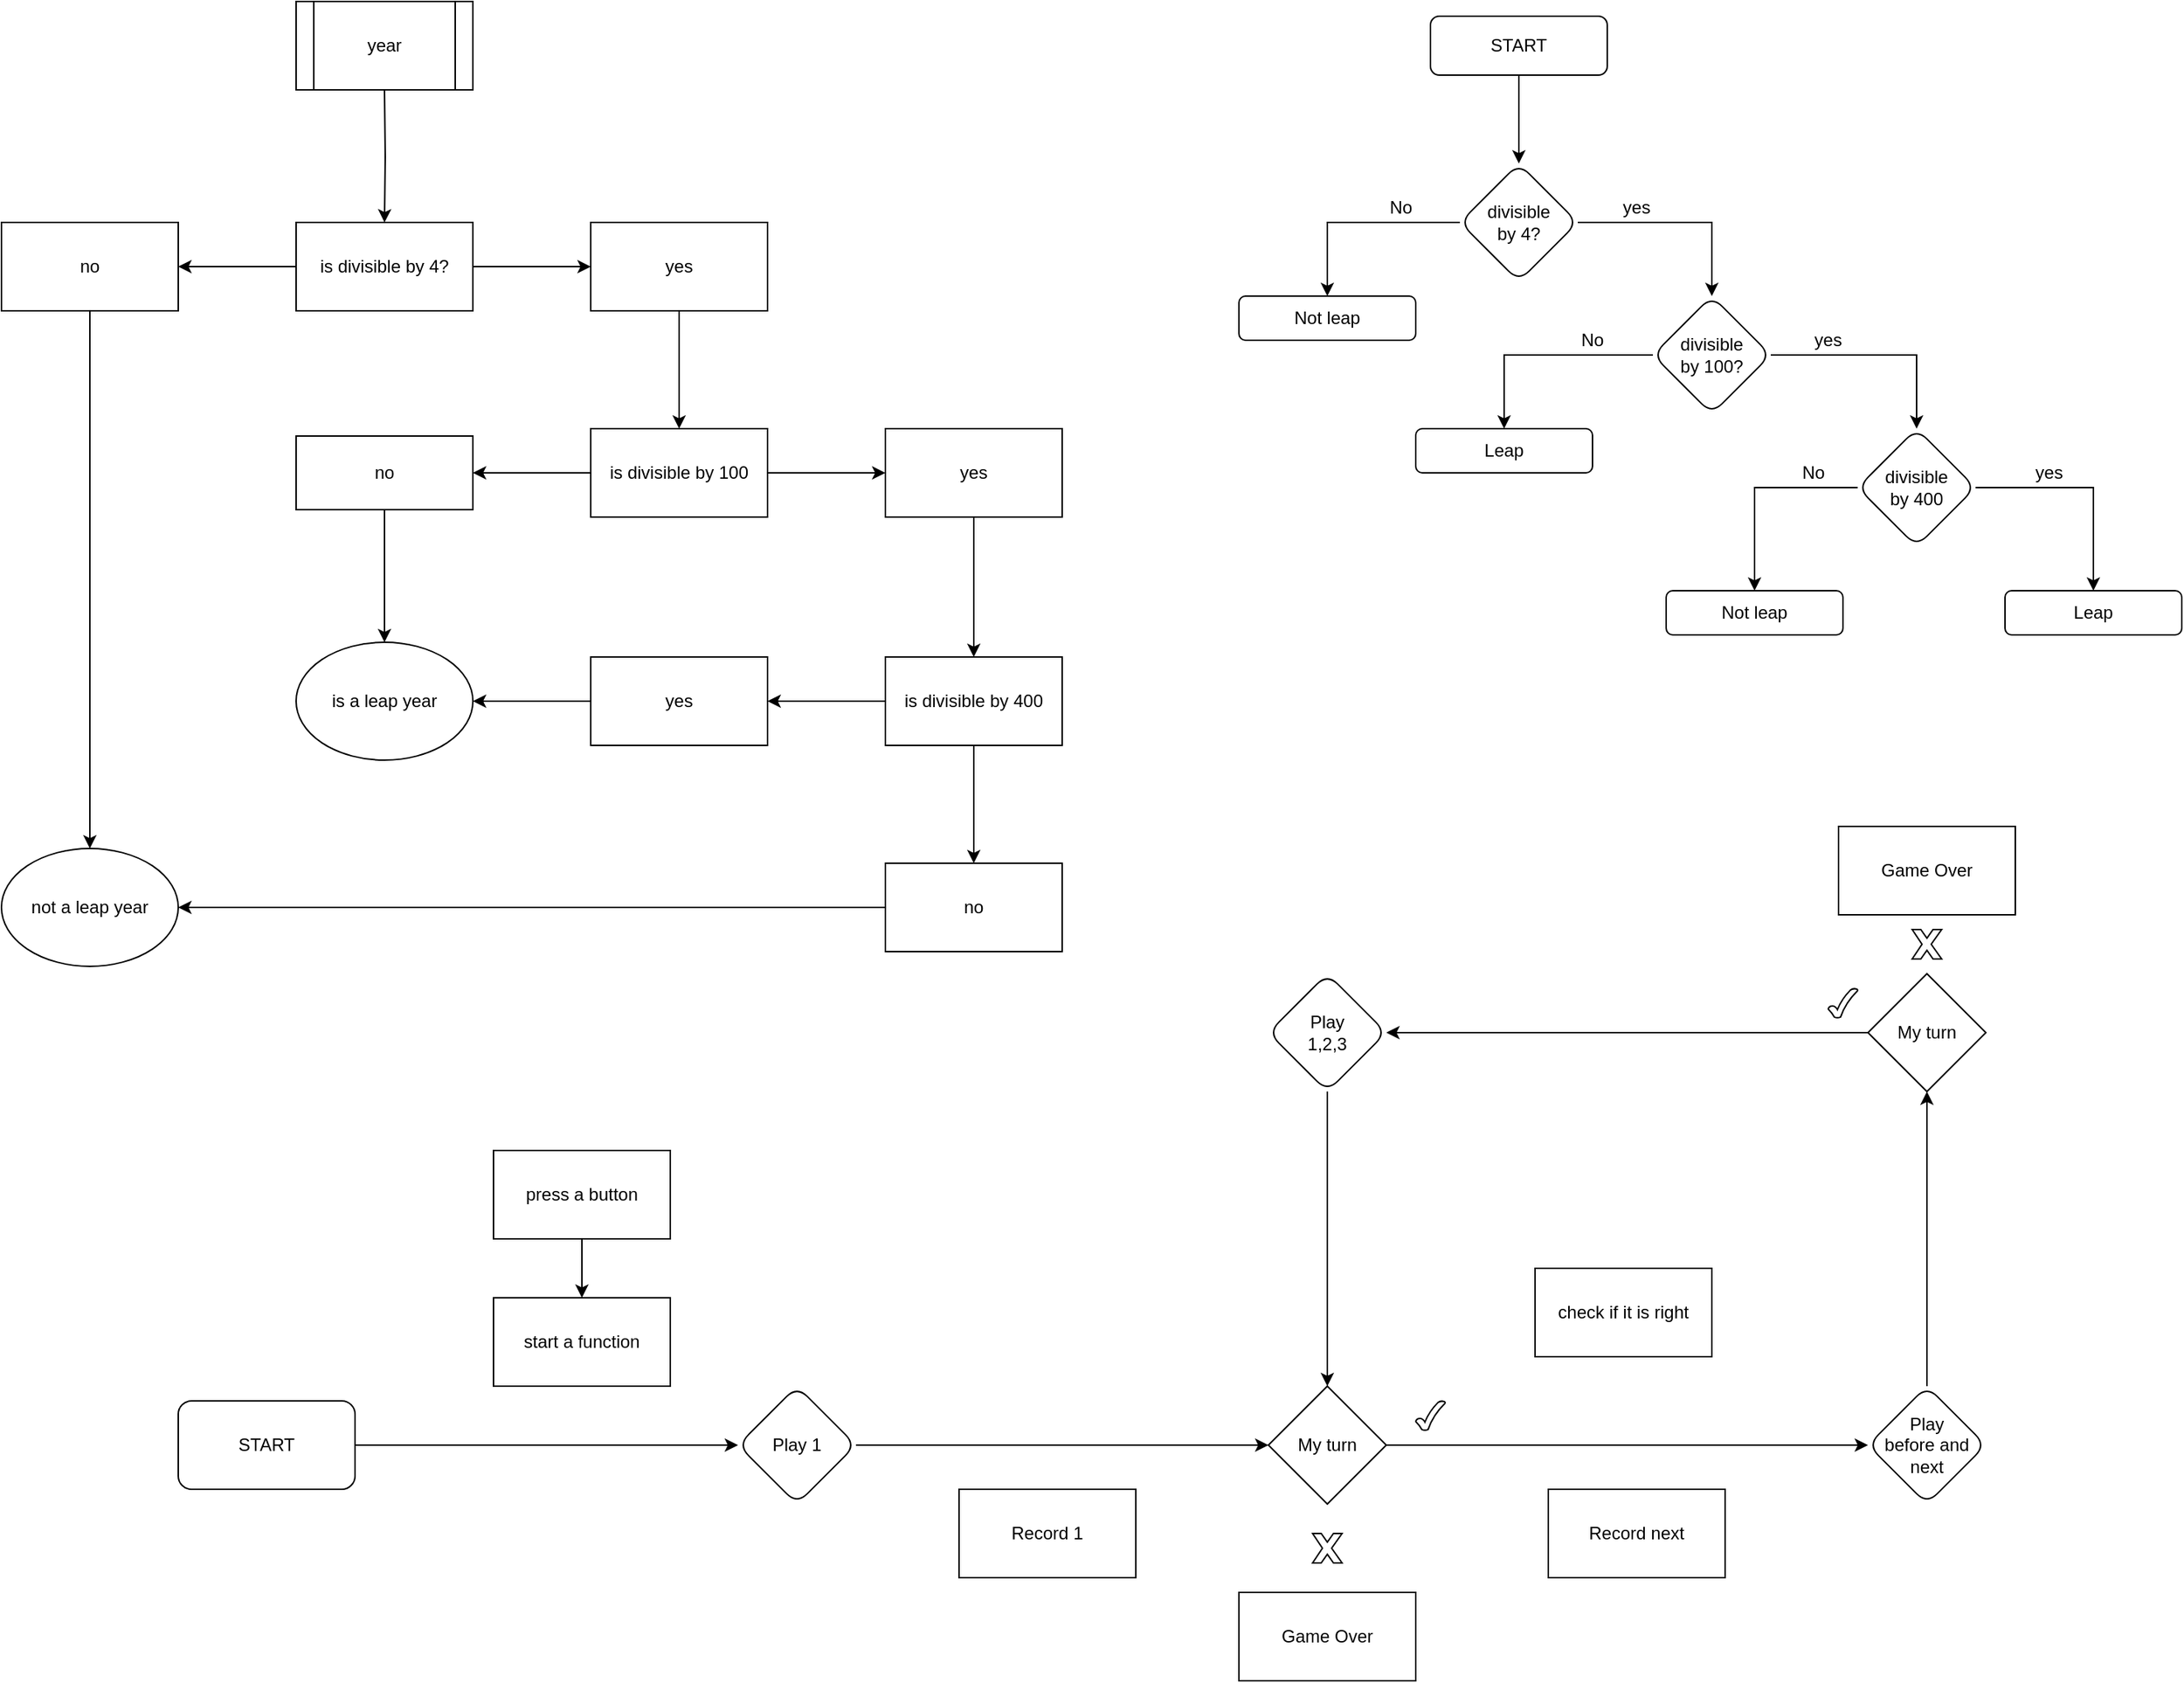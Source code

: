 <mxfile version="13.6.6" type="github">
  <diagram id="VAfjL4Ko3vqLrz3MWLIX" name="Page-1">
    <mxGraphModel dx="2062" dy="1123" grid="1" gridSize="10" guides="1" tooltips="1" connect="1" arrows="1" fold="1" page="1" pageScale="1" pageWidth="827" pageHeight="1169" math="0" shadow="0">
      <root>
        <mxCell id="0" />
        <mxCell id="1" parent="0" />
        <mxCell id="d7y4QSRxkWDRFG17XPN2-3" value="" style="edgeStyle=orthogonalEdgeStyle;rounded=0;orthogonalLoop=1;jettySize=auto;html=1;" parent="1" target="d7y4QSRxkWDRFG17XPN2-2" edge="1">
          <mxGeometry relative="1" as="geometry">
            <mxPoint x="340" y="210" as="sourcePoint" />
          </mxGeometry>
        </mxCell>
        <mxCell id="d7y4QSRxkWDRFG17XPN2-5" value="" style="edgeStyle=orthogonalEdgeStyle;rounded=0;orthogonalLoop=1;jettySize=auto;html=1;" parent="1" source="d7y4QSRxkWDRFG17XPN2-2" target="d7y4QSRxkWDRFG17XPN2-4" edge="1">
          <mxGeometry relative="1" as="geometry" />
        </mxCell>
        <mxCell id="d7y4QSRxkWDRFG17XPN2-7" value="" style="edgeStyle=orthogonalEdgeStyle;rounded=0;orthogonalLoop=1;jettySize=auto;html=1;" parent="1" source="d7y4QSRxkWDRFG17XPN2-2" target="d7y4QSRxkWDRFG17XPN2-6" edge="1">
          <mxGeometry relative="1" as="geometry" />
        </mxCell>
        <mxCell id="d7y4QSRxkWDRFG17XPN2-2" value="is divisible by 4?" style="rounded=0;whiteSpace=wrap;html=1;" parent="1" vertex="1">
          <mxGeometry x="280" y="300" width="120" height="60" as="geometry" />
        </mxCell>
        <mxCell id="d7y4QSRxkWDRFG17XPN2-38" style="edgeStyle=orthogonalEdgeStyle;rounded=0;orthogonalLoop=1;jettySize=auto;html=1;exitX=0.5;exitY=1;exitDx=0;exitDy=0;entryX=0.5;entryY=0;entryDx=0;entryDy=0;" parent="1" source="d7y4QSRxkWDRFG17XPN2-4" target="d7y4QSRxkWDRFG17XPN2-36" edge="1">
          <mxGeometry relative="1" as="geometry" />
        </mxCell>
        <mxCell id="d7y4QSRxkWDRFG17XPN2-4" value="no&lt;br&gt;" style="whiteSpace=wrap;html=1;rounded=0;" parent="1" vertex="1">
          <mxGeometry x="80" y="300" width="120" height="60" as="geometry" />
        </mxCell>
        <mxCell id="d7y4QSRxkWDRFG17XPN2-11" value="" style="edgeStyle=orthogonalEdgeStyle;rounded=0;orthogonalLoop=1;jettySize=auto;html=1;" parent="1" source="d7y4QSRxkWDRFG17XPN2-6" target="d7y4QSRxkWDRFG17XPN2-10" edge="1">
          <mxGeometry relative="1" as="geometry" />
        </mxCell>
        <mxCell id="d7y4QSRxkWDRFG17XPN2-6" value="yes" style="rounded=0;whiteSpace=wrap;html=1;" parent="1" vertex="1">
          <mxGeometry x="480" y="300" width="120" height="60" as="geometry" />
        </mxCell>
        <mxCell id="d7y4QSRxkWDRFG17XPN2-13" value="" style="edgeStyle=orthogonalEdgeStyle;rounded=0;orthogonalLoop=1;jettySize=auto;html=1;" parent="1" source="d7y4QSRxkWDRFG17XPN2-10" target="d7y4QSRxkWDRFG17XPN2-12" edge="1">
          <mxGeometry relative="1" as="geometry" />
        </mxCell>
        <mxCell id="d7y4QSRxkWDRFG17XPN2-16" value="" style="edgeStyle=orthogonalEdgeStyle;rounded=0;orthogonalLoop=1;jettySize=auto;html=1;" parent="1" source="d7y4QSRxkWDRFG17XPN2-10" target="d7y4QSRxkWDRFG17XPN2-15" edge="1">
          <mxGeometry relative="1" as="geometry" />
        </mxCell>
        <mxCell id="d7y4QSRxkWDRFG17XPN2-10" value="is divisible by 100" style="whiteSpace=wrap;html=1;rounded=0;" parent="1" vertex="1">
          <mxGeometry x="480" y="440" width="120" height="60" as="geometry" />
        </mxCell>
        <mxCell id="d7y4QSRxkWDRFG17XPN2-27" style="edgeStyle=orthogonalEdgeStyle;rounded=0;orthogonalLoop=1;jettySize=auto;html=1;exitX=0.5;exitY=1;exitDx=0;exitDy=0;entryX=0.5;entryY=0;entryDx=0;entryDy=0;" parent="1" source="d7y4QSRxkWDRFG17XPN2-12" target="d7y4QSRxkWDRFG17XPN2-25" edge="1">
          <mxGeometry relative="1" as="geometry" />
        </mxCell>
        <mxCell id="d7y4QSRxkWDRFG17XPN2-12" value="yes" style="whiteSpace=wrap;html=1;rounded=0;" parent="1" vertex="1">
          <mxGeometry x="680" y="440" width="120" height="60" as="geometry" />
        </mxCell>
        <mxCell id="d7y4QSRxkWDRFG17XPN2-24" style="edgeStyle=orthogonalEdgeStyle;rounded=0;orthogonalLoop=1;jettySize=auto;html=1;exitX=0.5;exitY=1;exitDx=0;exitDy=0;" parent="1" source="d7y4QSRxkWDRFG17XPN2-15" target="d7y4QSRxkWDRFG17XPN2-20" edge="1">
          <mxGeometry relative="1" as="geometry" />
        </mxCell>
        <mxCell id="d7y4QSRxkWDRFG17XPN2-15" value="no" style="whiteSpace=wrap;html=1;rounded=0;" parent="1" vertex="1">
          <mxGeometry x="280" y="445" width="120" height="50" as="geometry" />
        </mxCell>
        <mxCell id="d7y4QSRxkWDRFG17XPN2-20" value="is a leap year" style="ellipse;whiteSpace=wrap;html=1;" parent="1" vertex="1">
          <mxGeometry x="280" y="585" width="120" height="80" as="geometry" />
        </mxCell>
        <mxCell id="d7y4QSRxkWDRFG17XPN2-31" value="" style="edgeStyle=orthogonalEdgeStyle;rounded=0;orthogonalLoop=1;jettySize=auto;html=1;" parent="1" source="d7y4QSRxkWDRFG17XPN2-25" target="d7y4QSRxkWDRFG17XPN2-30" edge="1">
          <mxGeometry relative="1" as="geometry" />
        </mxCell>
        <mxCell id="d7y4QSRxkWDRFG17XPN2-34" value="" style="edgeStyle=orthogonalEdgeStyle;rounded=0;orthogonalLoop=1;jettySize=auto;html=1;" parent="1" source="d7y4QSRxkWDRFG17XPN2-25" target="d7y4QSRxkWDRFG17XPN2-33" edge="1">
          <mxGeometry relative="1" as="geometry" />
        </mxCell>
        <mxCell id="d7y4QSRxkWDRFG17XPN2-25" value="is divisible by 400" style="whiteSpace=wrap;html=1;rounded=0;" parent="1" vertex="1">
          <mxGeometry x="680" y="595" width="120" height="60" as="geometry" />
        </mxCell>
        <mxCell id="d7y4QSRxkWDRFG17XPN2-32" value="" style="edgeStyle=orthogonalEdgeStyle;rounded=0;orthogonalLoop=1;jettySize=auto;html=1;" parent="1" source="d7y4QSRxkWDRFG17XPN2-30" target="d7y4QSRxkWDRFG17XPN2-20" edge="1">
          <mxGeometry relative="1" as="geometry" />
        </mxCell>
        <mxCell id="d7y4QSRxkWDRFG17XPN2-30" value="yes" style="whiteSpace=wrap;html=1;rounded=0;" parent="1" vertex="1">
          <mxGeometry x="480" y="595" width="120" height="60" as="geometry" />
        </mxCell>
        <mxCell id="d7y4QSRxkWDRFG17XPN2-37" style="edgeStyle=orthogonalEdgeStyle;rounded=0;orthogonalLoop=1;jettySize=auto;html=1;exitX=0;exitY=0.5;exitDx=0;exitDy=0;" parent="1" source="d7y4QSRxkWDRFG17XPN2-33" target="d7y4QSRxkWDRFG17XPN2-36" edge="1">
          <mxGeometry relative="1" as="geometry" />
        </mxCell>
        <mxCell id="d7y4QSRxkWDRFG17XPN2-33" value="no" style="whiteSpace=wrap;html=1;rounded=0;" parent="1" vertex="1">
          <mxGeometry x="680" y="735" width="120" height="60" as="geometry" />
        </mxCell>
        <mxCell id="d7y4QSRxkWDRFG17XPN2-36" value="not a leap year" style="ellipse;whiteSpace=wrap;html=1;" parent="1" vertex="1">
          <mxGeometry x="80" y="725" width="120" height="80" as="geometry" />
        </mxCell>
        <mxCell id="d7y4QSRxkWDRFG17XPN2-40" value="year" style="shape=process;whiteSpace=wrap;html=1;backgroundOutline=1;" parent="1" vertex="1">
          <mxGeometry x="280" y="150" width="120" height="60" as="geometry" />
        </mxCell>
        <mxCell id="d7y4QSRxkWDRFG17XPN2-45" value="" style="edgeStyle=orthogonalEdgeStyle;rounded=0;orthogonalLoop=1;jettySize=auto;html=1;" parent="1" source="d7y4QSRxkWDRFG17XPN2-41" target="d7y4QSRxkWDRFG17XPN2-44" edge="1">
          <mxGeometry relative="1" as="geometry" />
        </mxCell>
        <mxCell id="d7y4QSRxkWDRFG17XPN2-41" value="START" style="rounded=1;whiteSpace=wrap;html=1;" parent="1" vertex="1">
          <mxGeometry x="1050" y="160" width="120" height="40" as="geometry" />
        </mxCell>
        <mxCell id="d7y4QSRxkWDRFG17XPN2-47" value="" style="edgeStyle=orthogonalEdgeStyle;rounded=0;orthogonalLoop=1;jettySize=auto;html=1;" parent="1" source="d7y4QSRxkWDRFG17XPN2-44" target="d7y4QSRxkWDRFG17XPN2-46" edge="1">
          <mxGeometry relative="1" as="geometry" />
        </mxCell>
        <mxCell id="d7y4QSRxkWDRFG17XPN2-53" value="" style="edgeStyle=orthogonalEdgeStyle;rounded=0;orthogonalLoop=1;jettySize=auto;html=1;" parent="1" source="d7y4QSRxkWDRFG17XPN2-44" target="d7y4QSRxkWDRFG17XPN2-52" edge="1">
          <mxGeometry relative="1" as="geometry" />
        </mxCell>
        <mxCell id="d7y4QSRxkWDRFG17XPN2-44" value="divisible&lt;br&gt;by 4?" style="rhombus;whiteSpace=wrap;html=1;rounded=1;" parent="1" vertex="1">
          <mxGeometry x="1070" y="260" width="80" height="80" as="geometry" />
        </mxCell>
        <mxCell id="d7y4QSRxkWDRFG17XPN2-46" value="Not leap" style="whiteSpace=wrap;html=1;rounded=1;" parent="1" vertex="1">
          <mxGeometry x="920" y="350" width="120" height="30" as="geometry" />
        </mxCell>
        <mxCell id="d7y4QSRxkWDRFG17XPN2-48" value="No" style="text;html=1;strokeColor=none;fillColor=none;align=center;verticalAlign=middle;whiteSpace=wrap;rounded=0;" parent="1" vertex="1">
          <mxGeometry x="1010" y="280" width="40" height="20" as="geometry" />
        </mxCell>
        <mxCell id="d7y4QSRxkWDRFG17XPN2-49" value="yes" style="text;html=1;strokeColor=none;fillColor=none;align=center;verticalAlign=middle;whiteSpace=wrap;rounded=0;" parent="1" vertex="1">
          <mxGeometry x="1170" y="280" width="40" height="20" as="geometry" />
        </mxCell>
        <mxCell id="d7y4QSRxkWDRFG17XPN2-55" value="" style="edgeStyle=orthogonalEdgeStyle;rounded=0;orthogonalLoop=1;jettySize=auto;html=1;" parent="1" source="d7y4QSRxkWDRFG17XPN2-52" target="d7y4QSRxkWDRFG17XPN2-54" edge="1">
          <mxGeometry relative="1" as="geometry" />
        </mxCell>
        <mxCell id="d7y4QSRxkWDRFG17XPN2-57" value="" style="edgeStyle=orthogonalEdgeStyle;rounded=0;orthogonalLoop=1;jettySize=auto;html=1;" parent="1" source="d7y4QSRxkWDRFG17XPN2-52" target="d7y4QSRxkWDRFG17XPN2-56" edge="1">
          <mxGeometry relative="1" as="geometry" />
        </mxCell>
        <mxCell id="d7y4QSRxkWDRFG17XPN2-52" value="divisible&lt;br&gt;by 100?" style="rhombus;whiteSpace=wrap;html=1;rounded=1;" parent="1" vertex="1">
          <mxGeometry x="1201" y="350" width="80" height="80" as="geometry" />
        </mxCell>
        <mxCell id="d7y4QSRxkWDRFG17XPN2-54" value="Leap" style="whiteSpace=wrap;html=1;rounded=1;" parent="1" vertex="1">
          <mxGeometry x="1040" y="440" width="120" height="30" as="geometry" />
        </mxCell>
        <mxCell id="d7y4QSRxkWDRFG17XPN2-61" value="" style="edgeStyle=orthogonalEdgeStyle;rounded=0;orthogonalLoop=1;jettySize=auto;html=1;" parent="1" source="d7y4QSRxkWDRFG17XPN2-56" target="d7y4QSRxkWDRFG17XPN2-60" edge="1">
          <mxGeometry relative="1" as="geometry" />
        </mxCell>
        <mxCell id="d7y4QSRxkWDRFG17XPN2-64" value="" style="edgeStyle=orthogonalEdgeStyle;rounded=0;orthogonalLoop=1;jettySize=auto;html=1;" parent="1" source="d7y4QSRxkWDRFG17XPN2-56" target="d7y4QSRxkWDRFG17XPN2-62" edge="1">
          <mxGeometry relative="1" as="geometry" />
        </mxCell>
        <mxCell id="d7y4QSRxkWDRFG17XPN2-56" value="divisible&lt;br&gt;by 400" style="rhombus;whiteSpace=wrap;html=1;rounded=1;" parent="1" vertex="1">
          <mxGeometry x="1340" y="440" width="80" height="80" as="geometry" />
        </mxCell>
        <mxCell id="d7y4QSRxkWDRFG17XPN2-60" value="Not leap" style="whiteSpace=wrap;html=1;rounded=1;" parent="1" vertex="1">
          <mxGeometry x="1210" y="550" width="120" height="30" as="geometry" />
        </mxCell>
        <mxCell id="d7y4QSRxkWDRFG17XPN2-62" value="Leap" style="whiteSpace=wrap;html=1;rounded=1;" parent="1" vertex="1">
          <mxGeometry x="1440" y="550" width="120" height="30" as="geometry" />
        </mxCell>
        <mxCell id="d7y4QSRxkWDRFG17XPN2-66" value="No" style="text;html=1;strokeColor=none;fillColor=none;align=center;verticalAlign=middle;whiteSpace=wrap;rounded=0;" parent="1" vertex="1">
          <mxGeometry x="1140" y="370" width="40" height="20" as="geometry" />
        </mxCell>
        <mxCell id="d7y4QSRxkWDRFG17XPN2-67" value="yes" style="text;html=1;strokeColor=none;fillColor=none;align=center;verticalAlign=middle;whiteSpace=wrap;rounded=0;" parent="1" vertex="1">
          <mxGeometry x="1300" y="370" width="40" height="20" as="geometry" />
        </mxCell>
        <mxCell id="d7y4QSRxkWDRFG17XPN2-68" value="No" style="text;html=1;strokeColor=none;fillColor=none;align=center;verticalAlign=middle;whiteSpace=wrap;rounded=0;" parent="1" vertex="1">
          <mxGeometry x="1290" y="460" width="40" height="20" as="geometry" />
        </mxCell>
        <mxCell id="d7y4QSRxkWDRFG17XPN2-69" value="yes" style="text;html=1;strokeColor=none;fillColor=none;align=center;verticalAlign=middle;whiteSpace=wrap;rounded=0;" parent="1" vertex="1">
          <mxGeometry x="1450" y="460" width="40" height="20" as="geometry" />
        </mxCell>
        <mxCell id="v7Ecka_JjZ2_cljq-57D-3" value="" style="edgeStyle=orthogonalEdgeStyle;rounded=0;orthogonalLoop=1;jettySize=auto;html=1;" edge="1" parent="1" source="v7Ecka_JjZ2_cljq-57D-1" target="v7Ecka_JjZ2_cljq-57D-2">
          <mxGeometry relative="1" as="geometry" />
        </mxCell>
        <mxCell id="v7Ecka_JjZ2_cljq-57D-1" value="START" style="rounded=1;whiteSpace=wrap;html=1;" vertex="1" parent="1">
          <mxGeometry x="200" y="1100" width="120" height="60" as="geometry" />
        </mxCell>
        <mxCell id="v7Ecka_JjZ2_cljq-57D-5" value="" style="edgeStyle=orthogonalEdgeStyle;rounded=0;orthogonalLoop=1;jettySize=auto;html=1;" edge="1" parent="1" source="v7Ecka_JjZ2_cljq-57D-8" target="v7Ecka_JjZ2_cljq-57D-4">
          <mxGeometry relative="1" as="geometry" />
        </mxCell>
        <mxCell id="v7Ecka_JjZ2_cljq-57D-2" value="Play 1" style="rhombus;whiteSpace=wrap;html=1;rounded=1;" vertex="1" parent="1">
          <mxGeometry x="580" y="1090" width="80" height="80" as="geometry" />
        </mxCell>
        <mxCell id="v7Ecka_JjZ2_cljq-57D-7" value="" style="edgeStyle=orthogonalEdgeStyle;rounded=0;orthogonalLoop=1;jettySize=auto;html=1;" edge="1" parent="1" source="v7Ecka_JjZ2_cljq-57D-10" target="v7Ecka_JjZ2_cljq-57D-6">
          <mxGeometry relative="1" as="geometry" />
        </mxCell>
        <mxCell id="v7Ecka_JjZ2_cljq-57D-4" value="Play &lt;br&gt;before&amp;nbsp;and next" style="rhombus;whiteSpace=wrap;html=1;rounded=1;" vertex="1" parent="1">
          <mxGeometry x="1347" y="1090" width="80" height="80" as="geometry" />
        </mxCell>
        <mxCell id="v7Ecka_JjZ2_cljq-57D-29" style="edgeStyle=orthogonalEdgeStyle;rounded=0;orthogonalLoop=1;jettySize=auto;html=1;exitX=0.5;exitY=1;exitDx=0;exitDy=0;entryX=0.5;entryY=0;entryDx=0;entryDy=0;" edge="1" parent="1" source="v7Ecka_JjZ2_cljq-57D-6" target="v7Ecka_JjZ2_cljq-57D-8">
          <mxGeometry relative="1" as="geometry" />
        </mxCell>
        <mxCell id="v7Ecka_JjZ2_cljq-57D-6" value="Play&lt;br&gt;1,2,3" style="rhombus;whiteSpace=wrap;html=1;rounded=1;" vertex="1" parent="1">
          <mxGeometry x="940" y="810" width="80" height="80" as="geometry" />
        </mxCell>
        <mxCell id="v7Ecka_JjZ2_cljq-57D-8" value="My turn" style="rhombus;whiteSpace=wrap;html=1;" vertex="1" parent="1">
          <mxGeometry x="940" y="1090" width="80" height="80" as="geometry" />
        </mxCell>
        <mxCell id="v7Ecka_JjZ2_cljq-57D-9" value="" style="edgeStyle=orthogonalEdgeStyle;rounded=0;orthogonalLoop=1;jettySize=auto;html=1;" edge="1" parent="1" source="v7Ecka_JjZ2_cljq-57D-2" target="v7Ecka_JjZ2_cljq-57D-8">
          <mxGeometry relative="1" as="geometry">
            <mxPoint x="1486" y="930" as="sourcePoint" />
            <mxPoint x="1606" y="1000" as="targetPoint" />
          </mxGeometry>
        </mxCell>
        <mxCell id="v7Ecka_JjZ2_cljq-57D-10" value="My turn" style="rhombus;whiteSpace=wrap;html=1;" vertex="1" parent="1">
          <mxGeometry x="1347" y="810" width="80" height="80" as="geometry" />
        </mxCell>
        <mxCell id="v7Ecka_JjZ2_cljq-57D-11" value="" style="edgeStyle=orthogonalEdgeStyle;rounded=0;orthogonalLoop=1;jettySize=auto;html=1;" edge="1" parent="1" source="v7Ecka_JjZ2_cljq-57D-4" target="v7Ecka_JjZ2_cljq-57D-10">
          <mxGeometry relative="1" as="geometry">
            <mxPoint x="1260" y="1000" as="sourcePoint" />
            <mxPoint x="2200" y="1110" as="targetPoint" />
          </mxGeometry>
        </mxCell>
        <mxCell id="v7Ecka_JjZ2_cljq-57D-12" value="Game Over" style="whiteSpace=wrap;html=1;" vertex="1" parent="1">
          <mxGeometry x="920" y="1230" width="120" height="60" as="geometry" />
        </mxCell>
        <mxCell id="v7Ecka_JjZ2_cljq-57D-15" value="" style="verticalLabelPosition=bottom;verticalAlign=top;html=1;shape=mxgraph.basic.x" vertex="1" parent="1">
          <mxGeometry x="970" y="1190" width="20" height="20" as="geometry" />
        </mxCell>
        <mxCell id="v7Ecka_JjZ2_cljq-57D-16" value="" style="verticalLabelPosition=bottom;verticalAlign=top;html=1;shape=mxgraph.basic.tick" vertex="1" parent="1">
          <mxGeometry x="1040" y="1100" width="20" height="20" as="geometry" />
        </mxCell>
        <mxCell id="v7Ecka_JjZ2_cljq-57D-22" value="" style="edgeStyle=orthogonalEdgeStyle;rounded=0;orthogonalLoop=1;jettySize=auto;html=1;" edge="1" parent="1" source="v7Ecka_JjZ2_cljq-57D-20" target="v7Ecka_JjZ2_cljq-57D-21">
          <mxGeometry relative="1" as="geometry" />
        </mxCell>
        <mxCell id="v7Ecka_JjZ2_cljq-57D-20" value="press a button" style="whiteSpace=wrap;html=1;" vertex="1" parent="1">
          <mxGeometry x="414" y="930" width="120" height="60" as="geometry" />
        </mxCell>
        <mxCell id="v7Ecka_JjZ2_cljq-57D-21" value="start a function" style="whiteSpace=wrap;html=1;" vertex="1" parent="1">
          <mxGeometry x="414" y="1030" width="120" height="60" as="geometry" />
        </mxCell>
        <mxCell id="v7Ecka_JjZ2_cljq-57D-24" value="Record 1" style="whiteSpace=wrap;html=1;" vertex="1" parent="1">
          <mxGeometry x="730" y="1160" width="120" height="60" as="geometry" />
        </mxCell>
        <mxCell id="v7Ecka_JjZ2_cljq-57D-27" value="check if it is right" style="whiteSpace=wrap;html=1;" vertex="1" parent="1">
          <mxGeometry x="1121" y="1010" width="120" height="60" as="geometry" />
        </mxCell>
        <mxCell id="v7Ecka_JjZ2_cljq-57D-28" value="Record next" style="whiteSpace=wrap;html=1;" vertex="1" parent="1">
          <mxGeometry x="1130" y="1160" width="120" height="60" as="geometry" />
        </mxCell>
        <mxCell id="v7Ecka_JjZ2_cljq-57D-32" style="edgeStyle=orthogonalEdgeStyle;rounded=0;orthogonalLoop=1;jettySize=auto;html=1;exitX=0.5;exitY=1;exitDx=0;exitDy=0;" edge="1" parent="1" source="v7Ecka_JjZ2_cljq-57D-24" target="v7Ecka_JjZ2_cljq-57D-24">
          <mxGeometry relative="1" as="geometry" />
        </mxCell>
        <mxCell id="v7Ecka_JjZ2_cljq-57D-37" value="" style="verticalLabelPosition=bottom;verticalAlign=top;html=1;shape=mxgraph.basic.x" vertex="1" parent="1">
          <mxGeometry x="1377" y="780" width="20" height="20" as="geometry" />
        </mxCell>
        <mxCell id="v7Ecka_JjZ2_cljq-57D-38" value="" style="verticalLabelPosition=bottom;verticalAlign=top;html=1;shape=mxgraph.basic.tick" vertex="1" parent="1">
          <mxGeometry x="1320" y="820" width="20" height="20" as="geometry" />
        </mxCell>
        <mxCell id="v7Ecka_JjZ2_cljq-57D-39" value="Game Over" style="whiteSpace=wrap;html=1;" vertex="1" parent="1">
          <mxGeometry x="1327" y="710" width="120" height="60" as="geometry" />
        </mxCell>
      </root>
    </mxGraphModel>
  </diagram>
</mxfile>
